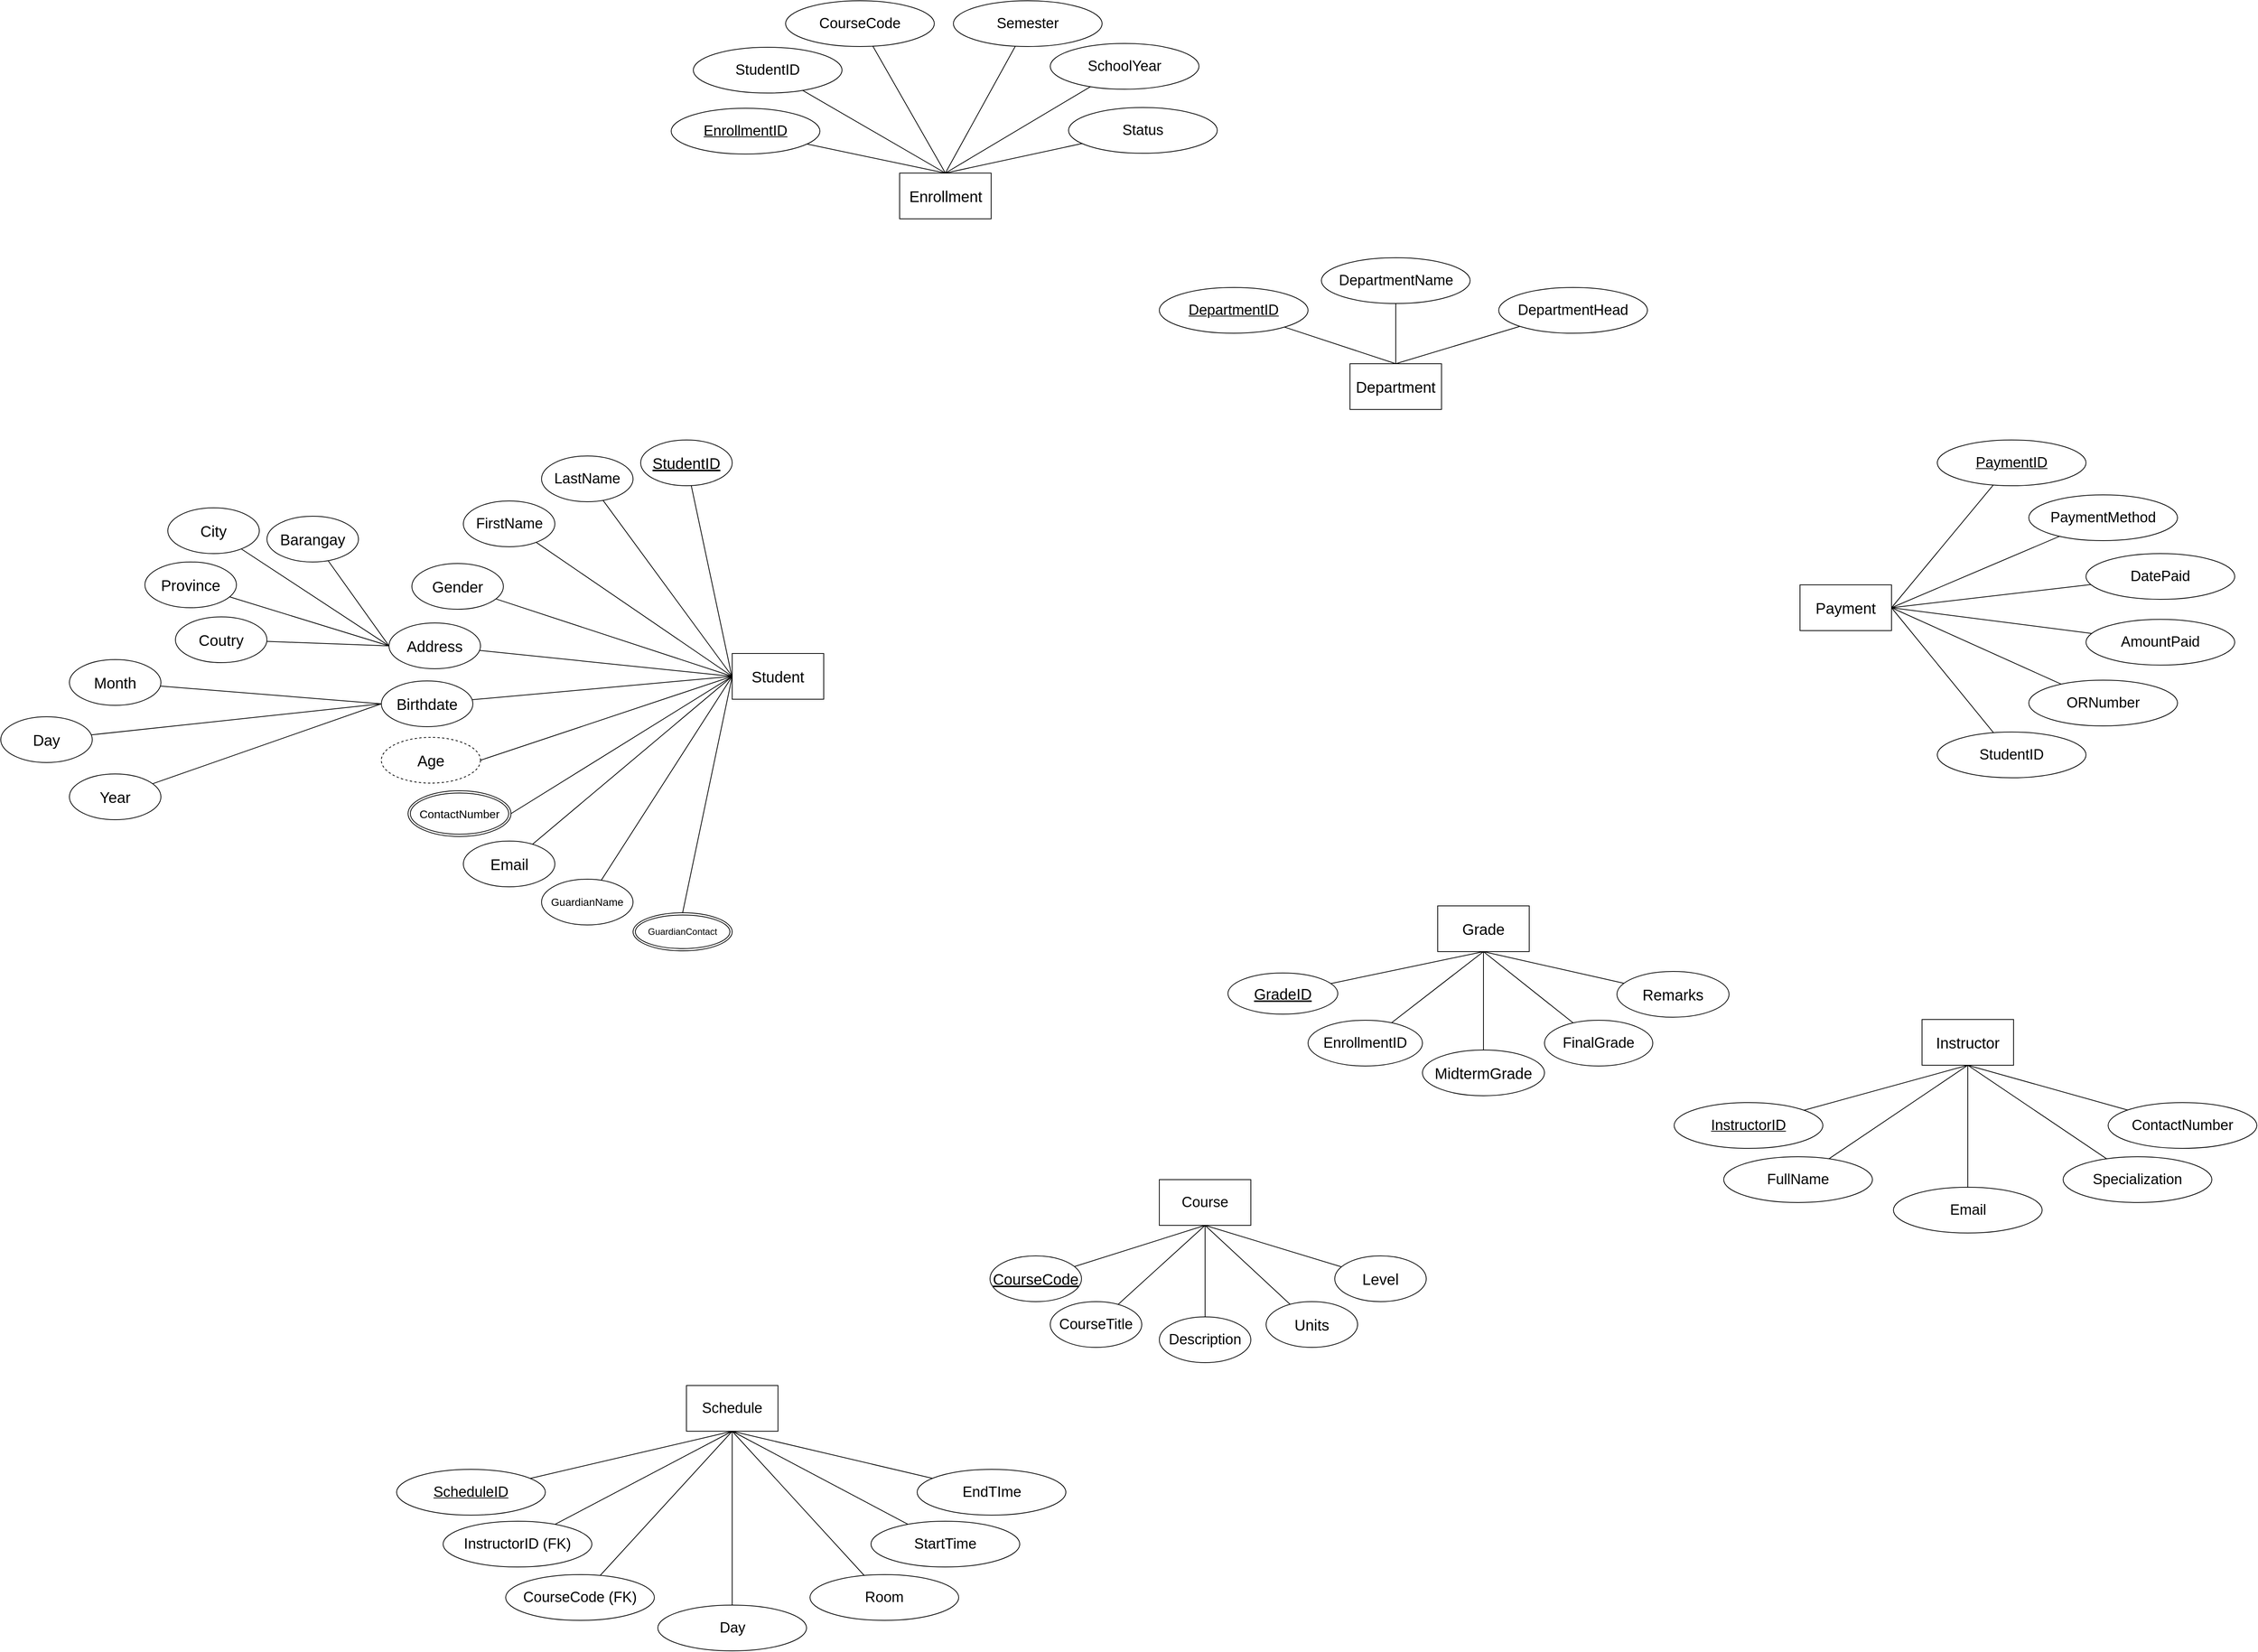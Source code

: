 <mxfile version="28.2.2">
  <diagram name="Page-1" id="AGJRzT_OhnzU_PfbtV0n">
    <mxGraphModel dx="2797" dy="1752" grid="1" gridSize="10" guides="1" tooltips="1" connect="1" arrows="1" fold="1" page="1" pageScale="1" pageWidth="850" pageHeight="1100" math="0" shadow="0">
      <root>
        <mxCell id="0" />
        <mxCell id="1" parent="0" />
        <mxCell id="HV2ZFBBPWrTVuAOWlXsi-6" value="Payment" style="rounded=0;whiteSpace=wrap;html=1;fontSize=20;" parent="1" vertex="1">
          <mxGeometry x="820" y="130" width="120" height="60" as="geometry" />
        </mxCell>
        <mxCell id="HV2ZFBBPWrTVuAOWlXsi-8" value="Grade" style="rounded=0;whiteSpace=wrap;html=1;fontSize=20;" parent="1" vertex="1">
          <mxGeometry x="345" y="551" width="120" height="60" as="geometry" />
        </mxCell>
        <mxCell id="78UuznA5aA8SNeWMlHvX-40" style="edgeStyle=none;curved=1;rounded=0;orthogonalLoop=1;jettySize=auto;html=1;entryX=1;entryY=0.5;entryDx=0;entryDy=0;fontSize=12;startSize=8;endSize=8;endArrow=none;endFill=0;" edge="1" parent="1" source="VZnbxfNPQ8UnDCiT-unX-41" target="HV2ZFBBPWrTVuAOWlXsi-6">
          <mxGeometry relative="1" as="geometry" />
        </mxCell>
        <mxCell id="VZnbxfNPQ8UnDCiT-unX-41" value="StudentID" style="ellipse;whiteSpace=wrap;html=1;fontSize=19;" parent="1" vertex="1">
          <mxGeometry x="1000" y="323" width="195" height="60" as="geometry" />
        </mxCell>
        <mxCell id="78UuznA5aA8SNeWMlHvX-45" style="edgeStyle=none;curved=1;rounded=0;orthogonalLoop=1;jettySize=auto;html=1;entryX=1;entryY=0.5;entryDx=0;entryDy=0;fontSize=12;startSize=8;endSize=8;endArrow=none;endFill=0;" edge="1" parent="1" source="VZnbxfNPQ8UnDCiT-unX-42" target="HV2ZFBBPWrTVuAOWlXsi-6">
          <mxGeometry relative="1" as="geometry" />
        </mxCell>
        <mxCell id="VZnbxfNPQ8UnDCiT-unX-42" value="&lt;u&gt;PaymentID&lt;/u&gt;" style="ellipse;whiteSpace=wrap;html=1;fontSize=19;" parent="1" vertex="1">
          <mxGeometry x="1000" y="-60" width="195" height="60" as="geometry" />
        </mxCell>
        <mxCell id="78UuznA5aA8SNeWMlHvX-41" style="edgeStyle=none;curved=1;rounded=0;orthogonalLoop=1;jettySize=auto;html=1;entryX=1;entryY=0.5;entryDx=0;entryDy=0;fontSize=12;startSize=8;endSize=8;endArrow=none;endFill=0;" edge="1" parent="1" source="VZnbxfNPQ8UnDCiT-unX-43" target="HV2ZFBBPWrTVuAOWlXsi-6">
          <mxGeometry relative="1" as="geometry" />
        </mxCell>
        <mxCell id="VZnbxfNPQ8UnDCiT-unX-43" value="ORNumber" style="ellipse;whiteSpace=wrap;html=1;fontSize=19;" parent="1" vertex="1">
          <mxGeometry x="1120" y="255" width="195" height="60" as="geometry" />
        </mxCell>
        <mxCell id="78UuznA5aA8SNeWMlHvX-43" style="edgeStyle=none;curved=1;rounded=0;orthogonalLoop=1;jettySize=auto;html=1;entryX=1;entryY=0.5;entryDx=0;entryDy=0;fontSize=12;startSize=8;endSize=8;endArrow=none;endFill=0;" edge="1" parent="1" source="VZnbxfNPQ8UnDCiT-unX-44" target="HV2ZFBBPWrTVuAOWlXsi-6">
          <mxGeometry relative="1" as="geometry" />
        </mxCell>
        <mxCell id="VZnbxfNPQ8UnDCiT-unX-44" value="DatePaid" style="ellipse;whiteSpace=wrap;html=1;fontSize=19;" parent="1" vertex="1">
          <mxGeometry x="1195" y="89" width="195" height="60" as="geometry" />
        </mxCell>
        <mxCell id="78UuznA5aA8SNeWMlHvX-42" style="edgeStyle=none;curved=1;rounded=0;orthogonalLoop=1;jettySize=auto;html=1;entryX=1;entryY=0.5;entryDx=0;entryDy=0;fontSize=12;startSize=8;endSize=8;endArrow=none;endFill=0;" edge="1" parent="1" source="VZnbxfNPQ8UnDCiT-unX-45" target="HV2ZFBBPWrTVuAOWlXsi-6">
          <mxGeometry relative="1" as="geometry" />
        </mxCell>
        <mxCell id="VZnbxfNPQ8UnDCiT-unX-45" value="AmountPaid" style="ellipse;whiteSpace=wrap;html=1;fontSize=19;" parent="1" vertex="1">
          <mxGeometry x="1195" y="175.25" width="195" height="60" as="geometry" />
        </mxCell>
        <mxCell id="78UuznA5aA8SNeWMlHvX-44" style="edgeStyle=none;curved=1;rounded=0;orthogonalLoop=1;jettySize=auto;html=1;entryX=1;entryY=0.5;entryDx=0;entryDy=0;fontSize=12;startSize=8;endSize=8;endArrow=none;endFill=0;" edge="1" parent="1" source="VZnbxfNPQ8UnDCiT-unX-56" target="HV2ZFBBPWrTVuAOWlXsi-6">
          <mxGeometry relative="1" as="geometry" />
        </mxCell>
        <mxCell id="VZnbxfNPQ8UnDCiT-unX-56" value="PaymentMethod" style="ellipse;whiteSpace=wrap;html=1;fontSize=19;" parent="1" vertex="1">
          <mxGeometry x="1120" y="12" width="195" height="60" as="geometry" />
        </mxCell>
        <mxCell id="78UuznA5aA8SNeWMlHvX-54" style="edgeStyle=none;curved=1;rounded=0;orthogonalLoop=1;jettySize=auto;html=1;entryX=0.5;entryY=1;entryDx=0;entryDy=0;fontSize=12;startSize=8;endSize=8;endArrow=none;endFill=0;" edge="1" parent="1" source="VZnbxfNPQ8UnDCiT-unX-77" target="HV2ZFBBPWrTVuAOWlXsi-8">
          <mxGeometry relative="1" as="geometry" />
        </mxCell>
        <mxCell id="VZnbxfNPQ8UnDCiT-unX-77" value="EnrollmentID" style="ellipse;whiteSpace=wrap;html=1;fontSize=19;" parent="1" vertex="1">
          <mxGeometry x="175" y="701" width="150" height="60" as="geometry" />
        </mxCell>
        <mxCell id="78UuznA5aA8SNeWMlHvX-56" style="edgeStyle=none;curved=1;rounded=0;orthogonalLoop=1;jettySize=auto;html=1;entryX=0.5;entryY=1;entryDx=0;entryDy=0;fontSize=12;startSize=8;endSize=8;endArrow=none;endFill=0;" edge="1" parent="1" source="VZnbxfNPQ8UnDCiT-unX-78" target="HV2ZFBBPWrTVuAOWlXsi-8">
          <mxGeometry relative="1" as="geometry" />
        </mxCell>
        <mxCell id="VZnbxfNPQ8UnDCiT-unX-78" value="FinalGrade" style="ellipse;whiteSpace=wrap;html=1;fontSize=19;" parent="1" vertex="1">
          <mxGeometry x="485" y="701" width="142" height="60" as="geometry" />
        </mxCell>
        <mxCell id="78UuznA5aA8SNeWMlHvX-53" style="edgeStyle=none;curved=1;rounded=0;orthogonalLoop=1;jettySize=auto;html=1;entryX=0.5;entryY=1;entryDx=0;entryDy=0;fontSize=12;startSize=8;endSize=8;endArrow=none;endFill=0;" edge="1" parent="1" source="VZnbxfNPQ8UnDCiT-unX-79" target="HV2ZFBBPWrTVuAOWlXsi-8">
          <mxGeometry relative="1" as="geometry" />
        </mxCell>
        <mxCell id="VZnbxfNPQ8UnDCiT-unX-79" value="&lt;u&gt;GradeID&lt;/u&gt;" style="ellipse;whiteSpace=wrap;html=1;fontSize=20;" parent="1" vertex="1">
          <mxGeometry x="70" y="639" width="144" height="54" as="geometry" />
        </mxCell>
        <mxCell id="78UuznA5aA8SNeWMlHvX-55" style="edgeStyle=none;curved=1;rounded=0;orthogonalLoop=1;jettySize=auto;html=1;entryX=0.5;entryY=1;entryDx=0;entryDy=0;fontSize=12;startSize=8;endSize=8;endArrow=none;endFill=0;" edge="1" parent="1" source="VZnbxfNPQ8UnDCiT-unX-80" target="HV2ZFBBPWrTVuAOWlXsi-8">
          <mxGeometry relative="1" as="geometry" />
        </mxCell>
        <mxCell id="VZnbxfNPQ8UnDCiT-unX-80" value="MidtermGrade" style="ellipse;whiteSpace=wrap;html=1;fontSize=20;" parent="1" vertex="1">
          <mxGeometry x="325" y="740" width="160" height="60" as="geometry" />
        </mxCell>
        <mxCell id="78UuznA5aA8SNeWMlHvX-57" style="edgeStyle=none;curved=1;rounded=0;orthogonalLoop=1;jettySize=auto;html=1;entryX=0.5;entryY=1;entryDx=0;entryDy=0;fontSize=12;startSize=8;endSize=8;endArrow=none;endFill=0;" edge="1" parent="1" source="VZnbxfNPQ8UnDCiT-unX-81" target="HV2ZFBBPWrTVuAOWlXsi-8">
          <mxGeometry relative="1" as="geometry" />
        </mxCell>
        <mxCell id="VZnbxfNPQ8UnDCiT-unX-81" value="Remarks" style="ellipse;whiteSpace=wrap;html=1;fontSize=20;" parent="1" vertex="1">
          <mxGeometry x="580" y="637" width="147" height="60" as="geometry" />
        </mxCell>
        <mxCell id="VZnbxfNPQ8UnDCiT-unX-2" value="Schedule" style="rounded=0;whiteSpace=wrap;html=1;fontSize=19;" parent="1" vertex="1">
          <mxGeometry x="-640" y="1180" width="120" height="60" as="geometry" />
        </mxCell>
        <mxCell id="78UuznA5aA8SNeWMlHvX-18" style="edgeStyle=none;curved=1;rounded=0;orthogonalLoop=1;jettySize=auto;html=1;fontSize=12;startSize=8;endSize=8;entryX=0.5;entryY=1;entryDx=0;entryDy=0;endArrow=none;endFill=0;" edge="1" parent="1" source="VZnbxfNPQ8UnDCiT-unX-60" target="VZnbxfNPQ8UnDCiT-unX-2">
          <mxGeometry relative="1" as="geometry">
            <mxPoint x="-630" y="1360" as="targetPoint" />
          </mxGeometry>
        </mxCell>
        <mxCell id="VZnbxfNPQ8UnDCiT-unX-60" value="CourseCode (FK)" style="ellipse;whiteSpace=wrap;html=1;fontSize=19;" parent="1" vertex="1">
          <mxGeometry x="-877" y="1428" width="195" height="60" as="geometry" />
        </mxCell>
        <mxCell id="78UuznA5aA8SNeWMlHvX-16" style="edgeStyle=none;curved=1;rounded=0;orthogonalLoop=1;jettySize=auto;html=1;entryX=0.5;entryY=1;entryDx=0;entryDy=0;fontSize=12;startSize=8;endSize=8;endArrow=none;endFill=0;" edge="1" parent="1" source="VZnbxfNPQ8UnDCiT-unX-61" target="VZnbxfNPQ8UnDCiT-unX-2">
          <mxGeometry relative="1" as="geometry" />
        </mxCell>
        <mxCell id="VZnbxfNPQ8UnDCiT-unX-61" value="&lt;u&gt;ScheduleID&lt;/u&gt;" style="ellipse;whiteSpace=wrap;html=1;fontSize=19;" parent="1" vertex="1">
          <mxGeometry x="-1020" y="1290" width="195" height="60" as="geometry" />
        </mxCell>
        <mxCell id="78UuznA5aA8SNeWMlHvX-17" style="edgeStyle=none;curved=1;rounded=0;orthogonalLoop=1;jettySize=auto;html=1;entryX=0.5;entryY=1;entryDx=0;entryDy=0;fontSize=12;startSize=8;endSize=8;endArrow=none;endFill=0;" edge="1" parent="1" source="VZnbxfNPQ8UnDCiT-unX-62" target="VZnbxfNPQ8UnDCiT-unX-2">
          <mxGeometry relative="1" as="geometry" />
        </mxCell>
        <mxCell id="VZnbxfNPQ8UnDCiT-unX-62" value="InstructorID (FK)" style="ellipse;whiteSpace=wrap;html=1;fontSize=19;" parent="1" vertex="1">
          <mxGeometry x="-959" y="1358" width="195" height="60" as="geometry" />
        </mxCell>
        <mxCell id="78UuznA5aA8SNeWMlHvX-19" style="edgeStyle=none;curved=1;rounded=0;orthogonalLoop=1;jettySize=auto;html=1;entryX=0.5;entryY=1;entryDx=0;entryDy=0;fontSize=12;startSize=8;endSize=8;endArrow=none;endFill=0;" edge="1" parent="1" source="VZnbxfNPQ8UnDCiT-unX-63" target="VZnbxfNPQ8UnDCiT-unX-2">
          <mxGeometry relative="1" as="geometry" />
        </mxCell>
        <mxCell id="VZnbxfNPQ8UnDCiT-unX-63" value="Day" style="ellipse;whiteSpace=wrap;html=1;fontSize=19;" parent="1" vertex="1">
          <mxGeometry x="-677.5" y="1468" width="195" height="60" as="geometry" />
        </mxCell>
        <mxCell id="78UuznA5aA8SNeWMlHvX-20" style="edgeStyle=none;curved=1;rounded=0;orthogonalLoop=1;jettySize=auto;html=1;entryX=0.5;entryY=1;entryDx=0;entryDy=0;fontSize=12;startSize=8;endSize=8;endArrow=none;endFill=0;" edge="1" parent="1" source="VZnbxfNPQ8UnDCiT-unX-64" target="VZnbxfNPQ8UnDCiT-unX-2">
          <mxGeometry relative="1" as="geometry" />
        </mxCell>
        <mxCell id="VZnbxfNPQ8UnDCiT-unX-64" value="Room" style="ellipse;whiteSpace=wrap;html=1;fontSize=19;" parent="1" vertex="1">
          <mxGeometry x="-478" y="1428" width="195" height="60" as="geometry" />
        </mxCell>
        <mxCell id="78UuznA5aA8SNeWMlHvX-21" style="edgeStyle=none;curved=1;rounded=0;orthogonalLoop=1;jettySize=auto;html=1;entryX=0.5;entryY=1;entryDx=0;entryDy=0;fontSize=12;startSize=8;endSize=8;endArrow=none;endFill=0;" edge="1" parent="1" source="VZnbxfNPQ8UnDCiT-unX-65" target="VZnbxfNPQ8UnDCiT-unX-2">
          <mxGeometry relative="1" as="geometry" />
        </mxCell>
        <mxCell id="VZnbxfNPQ8UnDCiT-unX-65" value="StartTime" style="ellipse;whiteSpace=wrap;html=1;fontSize=19;" parent="1" vertex="1">
          <mxGeometry x="-398" y="1358" width="195" height="60" as="geometry" />
        </mxCell>
        <mxCell id="78UuznA5aA8SNeWMlHvX-22" style="edgeStyle=none;curved=1;rounded=0;orthogonalLoop=1;jettySize=auto;html=1;entryX=0.5;entryY=1;entryDx=0;entryDy=0;fontSize=12;startSize=8;endSize=8;endArrow=none;endFill=0;" edge="1" parent="1" source="VZnbxfNPQ8UnDCiT-unX-74" target="VZnbxfNPQ8UnDCiT-unX-2">
          <mxGeometry relative="1" as="geometry" />
        </mxCell>
        <mxCell id="VZnbxfNPQ8UnDCiT-unX-74" value="EndTIme" style="ellipse;whiteSpace=wrap;html=1;fontSize=19;" parent="1" vertex="1">
          <mxGeometry x="-337.5" y="1290" width="195" height="60" as="geometry" />
        </mxCell>
        <mxCell id="78UuznA5aA8SNeWMlHvX-23" value="" style="group" vertex="1" connectable="0" parent="1">
          <mxGeometry x="-1040" y="-60" width="580" height="700" as="geometry" />
        </mxCell>
        <mxCell id="HV2ZFBBPWrTVuAOWlXsi-1" value="Student" style="rounded=0;whiteSpace=wrap;html=1;fontSize=20;" parent="78UuznA5aA8SNeWMlHvX-23" vertex="1">
          <mxGeometry x="460" y="280" width="120" height="60" as="geometry" />
        </mxCell>
        <mxCell id="VZnbxfNPQ8UnDCiT-unX-3" value="&lt;u&gt;StudentID&lt;/u&gt;" style="ellipse;whiteSpace=wrap;html=1;fontSize=20;" parent="78UuznA5aA8SNeWMlHvX-23" vertex="1">
          <mxGeometry x="340" width="120" height="60" as="geometry" />
        </mxCell>
        <mxCell id="VZnbxfNPQ8UnDCiT-unX-4" value="FirstName" style="ellipse;whiteSpace=wrap;html=1;fontSize=19;" parent="78UuznA5aA8SNeWMlHvX-23" vertex="1">
          <mxGeometry x="107.5" y="80" width="120" height="60" as="geometry" />
        </mxCell>
        <mxCell id="VZnbxfNPQ8UnDCiT-unX-5" value="LastName" style="ellipse;whiteSpace=wrap;html=1;fontSize=19;" parent="78UuznA5aA8SNeWMlHvX-23" vertex="1">
          <mxGeometry x="210" y="21" width="120" height="60" as="geometry" />
        </mxCell>
        <mxCell id="VZnbxfNPQ8UnDCiT-unX-8" value="Birthdate" style="ellipse;whiteSpace=wrap;html=1;fontSize=20;" parent="78UuznA5aA8SNeWMlHvX-23" vertex="1">
          <mxGeometry y="316" width="120" height="60" as="geometry" />
        </mxCell>
        <mxCell id="VZnbxfNPQ8UnDCiT-unX-11" value="Email" style="ellipse;whiteSpace=wrap;html=1;fontSize=20;" parent="78UuznA5aA8SNeWMlHvX-23" vertex="1">
          <mxGeometry x="107.5" y="526" width="120" height="60" as="geometry" />
        </mxCell>
        <mxCell id="VZnbxfNPQ8UnDCiT-unX-12" value="Address" style="ellipse;whiteSpace=wrap;html=1;fontSize=20;" parent="78UuznA5aA8SNeWMlHvX-23" vertex="1">
          <mxGeometry x="10" y="240" width="120" height="60" as="geometry" />
        </mxCell>
        <mxCell id="VZnbxfNPQ8UnDCiT-unX-14" value="GuardianName" style="ellipse;whiteSpace=wrap;html=1;fontSize=14;" parent="78UuznA5aA8SNeWMlHvX-23" vertex="1">
          <mxGeometry x="210" y="576" width="120" height="60" as="geometry" />
        </mxCell>
        <mxCell id="VZnbxfNPQ8UnDCiT-unX-19" value="Gender" style="ellipse;whiteSpace=wrap;html=1;fontSize=20;" parent="78UuznA5aA8SNeWMlHvX-23" vertex="1">
          <mxGeometry x="40" y="162" width="120" height="60" as="geometry" />
        </mxCell>
        <mxCell id="VZnbxfNPQ8UnDCiT-unX-83" style="rounded=0;orthogonalLoop=1;jettySize=auto;html=1;endArrow=none;endFill=0;entryX=-0.003;entryY=0.51;entryDx=0;entryDy=0;entryPerimeter=0;" parent="78UuznA5aA8SNeWMlHvX-23" source="VZnbxfNPQ8UnDCiT-unX-3" target="HV2ZFBBPWrTVuAOWlXsi-1" edge="1">
          <mxGeometry relative="1" as="geometry">
            <mxPoint x="280" y="320" as="targetPoint" />
          </mxGeometry>
        </mxCell>
        <mxCell id="VZnbxfNPQ8UnDCiT-unX-84" style="rounded=0;orthogonalLoop=1;jettySize=auto;html=1;entryX=0;entryY=0.5;entryDx=0;entryDy=0;endArrow=none;endFill=0;" parent="78UuznA5aA8SNeWMlHvX-23" source="VZnbxfNPQ8UnDCiT-unX-4" target="HV2ZFBBPWrTVuAOWlXsi-1" edge="1">
          <mxGeometry relative="1" as="geometry" />
        </mxCell>
        <mxCell id="VZnbxfNPQ8UnDCiT-unX-85" style="rounded=0;orthogonalLoop=1;jettySize=auto;html=1;entryX=0;entryY=0.5;entryDx=0;entryDy=0;endArrow=none;endFill=0;" parent="78UuznA5aA8SNeWMlHvX-23" source="VZnbxfNPQ8UnDCiT-unX-5" target="HV2ZFBBPWrTVuAOWlXsi-1" edge="1">
          <mxGeometry relative="1" as="geometry" />
        </mxCell>
        <mxCell id="78UuznA5aA8SNeWMlHvX-7" style="edgeStyle=none;curved=1;rounded=0;orthogonalLoop=1;jettySize=auto;html=1;entryX=0;entryY=0.5;entryDx=0;entryDy=0;fontSize=12;startSize=8;endSize=8;endArrow=none;endFill=0;" edge="1" parent="78UuznA5aA8SNeWMlHvX-23" source="VZnbxfNPQ8UnDCiT-unX-8" target="HV2ZFBBPWrTVuAOWlXsi-1">
          <mxGeometry relative="1" as="geometry" />
        </mxCell>
        <mxCell id="78UuznA5aA8SNeWMlHvX-8" style="edgeStyle=none;curved=1;rounded=0;orthogonalLoop=1;jettySize=auto;html=1;fontSize=12;startSize=8;endSize=8;entryX=0;entryY=0.5;entryDx=0;entryDy=0;endArrow=none;endFill=0;exitX=1;exitY=0.5;exitDx=0;exitDy=0;" edge="1" parent="78UuznA5aA8SNeWMlHvX-23" source="78UuznA5aA8SNeWMlHvX-75" target="HV2ZFBBPWrTVuAOWlXsi-1">
          <mxGeometry relative="1" as="geometry">
            <mxPoint x="400" y="310" as="targetPoint" />
            <mxPoint x="169.5" y="390" as="sourcePoint" />
          </mxGeometry>
        </mxCell>
        <mxCell id="78UuznA5aA8SNeWMlHvX-9" style="edgeStyle=none;curved=1;rounded=0;orthogonalLoop=1;jettySize=auto;html=1;fontSize=12;startSize=8;endSize=8;entryX=0;entryY=0.5;entryDx=0;entryDy=0;endArrow=none;endFill=0;exitX=1;exitY=0.5;exitDx=0;exitDy=0;" edge="1" parent="78UuznA5aA8SNeWMlHvX-23" source="78UuznA5aA8SNeWMlHvX-73" target="HV2ZFBBPWrTVuAOWlXsi-1">
          <mxGeometry relative="1" as="geometry">
            <mxPoint x="400" y="310" as="targetPoint" />
            <mxPoint x="141.725" y="474.442" as="sourcePoint" />
          </mxGeometry>
        </mxCell>
        <mxCell id="78UuznA5aA8SNeWMlHvX-10" style="edgeStyle=none;curved=1;rounded=0;orthogonalLoop=1;jettySize=auto;html=1;entryX=0;entryY=0.5;entryDx=0;entryDy=0;fontSize=12;startSize=8;endSize=8;endArrow=none;endFill=0;" edge="1" parent="78UuznA5aA8SNeWMlHvX-23" source="VZnbxfNPQ8UnDCiT-unX-11" target="HV2ZFBBPWrTVuAOWlXsi-1">
          <mxGeometry relative="1" as="geometry" />
        </mxCell>
        <mxCell id="78UuznA5aA8SNeWMlHvX-4" style="edgeStyle=none;curved=1;rounded=0;orthogonalLoop=1;jettySize=auto;html=1;entryX=0;entryY=0.5;entryDx=0;entryDy=0;fontSize=12;startSize=8;endSize=8;endArrow=none;endFill=0;" edge="1" parent="78UuznA5aA8SNeWMlHvX-23" source="VZnbxfNPQ8UnDCiT-unX-12" target="HV2ZFBBPWrTVuAOWlXsi-1">
          <mxGeometry relative="1" as="geometry" />
        </mxCell>
        <mxCell id="78UuznA5aA8SNeWMlHvX-14" style="edgeStyle=none;curved=1;rounded=0;orthogonalLoop=1;jettySize=auto;html=1;fontSize=12;startSize=8;endSize=8;entryX=0;entryY=0.5;entryDx=0;entryDy=0;endArrow=none;endFill=0;exitX=0.5;exitY=0;exitDx=0;exitDy=0;" edge="1" parent="78UuznA5aA8SNeWMlHvX-23" source="78UuznA5aA8SNeWMlHvX-78" target="HV2ZFBBPWrTVuAOWlXsi-1">
          <mxGeometry relative="1" as="geometry">
            <mxPoint x="450" y="380" as="targetPoint" />
            <mxPoint x="405.5" y="606.126" as="sourcePoint" />
          </mxGeometry>
        </mxCell>
        <mxCell id="78UuznA5aA8SNeWMlHvX-11" style="edgeStyle=none;curved=1;rounded=0;orthogonalLoop=1;jettySize=auto;html=1;fontSize=12;startSize=8;endSize=8;entryX=0;entryY=0.5;entryDx=0;entryDy=0;endArrow=none;endFill=0;" edge="1" parent="78UuznA5aA8SNeWMlHvX-23" source="VZnbxfNPQ8UnDCiT-unX-14" target="HV2ZFBBPWrTVuAOWlXsi-1">
          <mxGeometry relative="1" as="geometry">
            <mxPoint x="440" y="310" as="targetPoint" />
          </mxGeometry>
        </mxCell>
        <mxCell id="VZnbxfNPQ8UnDCiT-unX-86" style="rounded=0;orthogonalLoop=1;jettySize=auto;html=1;entryX=0;entryY=0.5;entryDx=0;entryDy=0;endArrow=none;endFill=0;" parent="78UuznA5aA8SNeWMlHvX-23" source="VZnbxfNPQ8UnDCiT-unX-19" target="HV2ZFBBPWrTVuAOWlXsi-1" edge="1">
          <mxGeometry relative="1" as="geometry" />
        </mxCell>
        <mxCell id="78UuznA5aA8SNeWMlHvX-73" value="&lt;font style=&quot;font-size: 15px;&quot;&gt;ContactNumber&lt;/font&gt;" style="ellipse;shape=doubleEllipse;margin=3;whiteSpace=wrap;html=1;align=center;" vertex="1" parent="78UuznA5aA8SNeWMlHvX-23">
          <mxGeometry x="35" y="460" width="135" height="60" as="geometry" />
        </mxCell>
        <mxCell id="78UuznA5aA8SNeWMlHvX-75" value="&lt;font style=&quot;font-size: 20px;&quot;&gt;Age&lt;/font&gt;" style="ellipse;whiteSpace=wrap;html=1;align=center;dashed=1;" vertex="1" parent="78UuznA5aA8SNeWMlHvX-23">
          <mxGeometry y="390" width="130" height="60" as="geometry" />
        </mxCell>
        <mxCell id="78UuznA5aA8SNeWMlHvX-78" value="GuardianContact" style="ellipse;shape=doubleEllipse;margin=3;whiteSpace=wrap;html=1;align=center;" vertex="1" parent="78UuznA5aA8SNeWMlHvX-23">
          <mxGeometry x="330" y="620" width="130" height="50" as="geometry" />
        </mxCell>
        <mxCell id="HV2ZFBBPWrTVuAOWlXsi-9" value="Enrollment" style="rounded=0;whiteSpace=wrap;html=1;fontSize=20;" parent="1" vertex="1">
          <mxGeometry x="-360.5" y="-410" width="120" height="60" as="geometry" />
        </mxCell>
        <mxCell id="78UuznA5aA8SNeWMlHvX-25" style="edgeStyle=none;curved=1;rounded=0;orthogonalLoop=1;jettySize=auto;html=1;fontSize=12;startSize=8;endSize=8;entryX=0.5;entryY=0;entryDx=0;entryDy=0;endArrow=none;endFill=0;" edge="1" parent="1" source="VZnbxfNPQ8UnDCiT-unX-35" target="HV2ZFBBPWrTVuAOWlXsi-9">
          <mxGeometry relative="1" as="geometry">
            <mxPoint x="-340" y="-510" as="targetPoint" />
          </mxGeometry>
        </mxCell>
        <mxCell id="VZnbxfNPQ8UnDCiT-unX-35" value="StudentID" style="ellipse;whiteSpace=wrap;html=1;fontSize=19;" parent="1" vertex="1">
          <mxGeometry x="-631" y="-575" width="195" height="60" as="geometry" />
        </mxCell>
        <mxCell id="78UuznA5aA8SNeWMlHvX-24" style="edgeStyle=none;curved=1;rounded=0;orthogonalLoop=1;jettySize=auto;html=1;entryX=0.5;entryY=0;entryDx=0;entryDy=0;fontSize=12;startSize=8;endSize=8;endArrow=none;endFill=0;" edge="1" parent="1" source="VZnbxfNPQ8UnDCiT-unX-36" target="HV2ZFBBPWrTVuAOWlXsi-9">
          <mxGeometry relative="1" as="geometry" />
        </mxCell>
        <mxCell id="VZnbxfNPQ8UnDCiT-unX-36" value="&lt;u&gt;EnrollmentID&lt;/u&gt;" style="ellipse;whiteSpace=wrap;html=1;fontSize=19;" parent="1" vertex="1">
          <mxGeometry x="-660" y="-495" width="195" height="60" as="geometry" />
        </mxCell>
        <mxCell id="78UuznA5aA8SNeWMlHvX-26" style="edgeStyle=none;curved=1;rounded=0;orthogonalLoop=1;jettySize=auto;html=1;entryX=0.5;entryY=0;entryDx=0;entryDy=0;fontSize=12;startSize=8;endSize=8;endArrow=none;endFill=0;" edge="1" parent="1" source="VZnbxfNPQ8UnDCiT-unX-37" target="HV2ZFBBPWrTVuAOWlXsi-9">
          <mxGeometry relative="1" as="geometry" />
        </mxCell>
        <mxCell id="VZnbxfNPQ8UnDCiT-unX-37" value="CourseCode" style="ellipse;whiteSpace=wrap;html=1;fontSize=19;" parent="1" vertex="1">
          <mxGeometry x="-510" y="-636" width="195" height="60" as="geometry" />
        </mxCell>
        <mxCell id="78UuznA5aA8SNeWMlHvX-28" style="edgeStyle=none;curved=1;rounded=0;orthogonalLoop=1;jettySize=auto;html=1;fontSize=12;startSize=8;endSize=8;entryX=0.5;entryY=0;entryDx=0;entryDy=0;endArrow=none;endFill=0;" edge="1" parent="1" source="VZnbxfNPQ8UnDCiT-unX-38" target="HV2ZFBBPWrTVuAOWlXsi-9">
          <mxGeometry relative="1" as="geometry">
            <mxPoint x="-240" y="-440" as="targetPoint" />
          </mxGeometry>
        </mxCell>
        <mxCell id="VZnbxfNPQ8UnDCiT-unX-38" value="SchoolYear" style="ellipse;whiteSpace=wrap;html=1;fontSize=19;" parent="1" vertex="1">
          <mxGeometry x="-163" y="-580" width="195" height="60" as="geometry" />
        </mxCell>
        <mxCell id="78UuznA5aA8SNeWMlHvX-27" style="edgeStyle=none;curved=1;rounded=0;orthogonalLoop=1;jettySize=auto;html=1;fontSize=12;startSize=8;endSize=8;entryX=0.5;entryY=0;entryDx=0;entryDy=0;endArrow=none;endFill=0;" edge="1" parent="1" source="VZnbxfNPQ8UnDCiT-unX-39" target="HV2ZFBBPWrTVuAOWlXsi-9">
          <mxGeometry relative="1" as="geometry">
            <mxPoint x="-290.0" y="-430.0" as="targetPoint" />
          </mxGeometry>
        </mxCell>
        <mxCell id="VZnbxfNPQ8UnDCiT-unX-39" value="Semester" style="ellipse;whiteSpace=wrap;html=1;fontSize=19;" parent="1" vertex="1">
          <mxGeometry x="-290" y="-636" width="195" height="60" as="geometry" />
        </mxCell>
        <mxCell id="78UuznA5aA8SNeWMlHvX-29" style="edgeStyle=none;curved=1;rounded=0;orthogonalLoop=1;jettySize=auto;html=1;fontSize=12;startSize=8;endSize=8;entryX=0.5;entryY=0;entryDx=0;entryDy=0;endArrow=none;endFill=0;" edge="1" parent="1" source="VZnbxfNPQ8UnDCiT-unX-40" target="HV2ZFBBPWrTVuAOWlXsi-9">
          <mxGeometry relative="1" as="geometry">
            <mxPoint x="-220" y="-420" as="targetPoint" />
          </mxGeometry>
        </mxCell>
        <mxCell id="VZnbxfNPQ8UnDCiT-unX-40" value="Status" style="ellipse;whiteSpace=wrap;html=1;fontSize=19;" parent="1" vertex="1">
          <mxGeometry x="-139" y="-496" width="195" height="60" as="geometry" />
        </mxCell>
        <mxCell id="HV2ZFBBPWrTVuAOWlXsi-3" value="Department" style="rounded=0;whiteSpace=wrap;html=1;fontSize=20;" parent="1" vertex="1">
          <mxGeometry x="230" y="-160" width="120" height="60" as="geometry" />
        </mxCell>
        <mxCell id="78UuznA5aA8SNeWMlHvX-31" style="edgeStyle=none;curved=1;rounded=0;orthogonalLoop=1;jettySize=auto;html=1;fontSize=12;startSize=8;endSize=8;entryX=0.5;entryY=0;entryDx=0;entryDy=0;endArrow=none;endFill=0;" edge="1" parent="1" source="VZnbxfNPQ8UnDCiT-unX-25" target="HV2ZFBBPWrTVuAOWlXsi-3">
          <mxGeometry relative="1" as="geometry">
            <mxPoint x="310" y="-200" as="targetPoint" />
          </mxGeometry>
        </mxCell>
        <mxCell id="VZnbxfNPQ8UnDCiT-unX-25" value="DepartmentName" style="ellipse;whiteSpace=wrap;html=1;fontSize=19;" parent="1" vertex="1">
          <mxGeometry x="192.5" y="-299" width="195" height="60" as="geometry" />
        </mxCell>
        <mxCell id="78UuznA5aA8SNeWMlHvX-30" style="edgeStyle=none;curved=1;rounded=0;orthogonalLoop=1;jettySize=auto;html=1;entryX=0.5;entryY=0;entryDx=0;entryDy=0;fontSize=12;startSize=8;endSize=8;endArrow=none;endFill=0;" edge="1" parent="1" source="VZnbxfNPQ8UnDCiT-unX-28" target="HV2ZFBBPWrTVuAOWlXsi-3">
          <mxGeometry relative="1" as="geometry" />
        </mxCell>
        <mxCell id="VZnbxfNPQ8UnDCiT-unX-28" value="&lt;u&gt;DepartmentID&lt;/u&gt;" style="ellipse;whiteSpace=wrap;html=1;fontSize=19;" parent="1" vertex="1">
          <mxGeometry x="-20" y="-260" width="195" height="60" as="geometry" />
        </mxCell>
        <mxCell id="78UuznA5aA8SNeWMlHvX-32" style="edgeStyle=none;curved=1;rounded=0;orthogonalLoop=1;jettySize=auto;html=1;entryX=0.5;entryY=0;entryDx=0;entryDy=0;fontSize=12;startSize=8;endSize=8;endArrow=none;endFill=0;" edge="1" parent="1" source="VZnbxfNPQ8UnDCiT-unX-29" target="HV2ZFBBPWrTVuAOWlXsi-3">
          <mxGeometry relative="1" as="geometry" />
        </mxCell>
        <mxCell id="VZnbxfNPQ8UnDCiT-unX-29" value="DepartmentHead" style="ellipse;whiteSpace=wrap;html=1;fontSize=19;" parent="1" vertex="1">
          <mxGeometry x="425" y="-260" width="195" height="60" as="geometry" />
        </mxCell>
        <mxCell id="78UuznA5aA8SNeWMlHvX-38" value="" style="group" vertex="1" connectable="0" parent="1">
          <mxGeometry x="655" y="700" width="764" height="280" as="geometry" />
        </mxCell>
        <mxCell id="HV2ZFBBPWrTVuAOWlXsi-4" value="Instructor" style="rounded=0;whiteSpace=wrap;html=1;fontSize=20;" parent="78UuznA5aA8SNeWMlHvX-38" vertex="1">
          <mxGeometry x="325" width="120" height="60" as="geometry" />
        </mxCell>
        <mxCell id="VZnbxfNPQ8UnDCiT-unX-30" value="FullName" style="ellipse;whiteSpace=wrap;html=1;fontSize=19;" parent="78UuznA5aA8SNeWMlHvX-38" vertex="1">
          <mxGeometry x="65" y="180" width="195" height="60" as="geometry" />
        </mxCell>
        <mxCell id="VZnbxfNPQ8UnDCiT-unX-31" value="&lt;u&gt;InstructorID&lt;/u&gt;" style="ellipse;whiteSpace=wrap;html=1;fontSize=19;" parent="78UuznA5aA8SNeWMlHvX-38" vertex="1">
          <mxGeometry y="109" width="195" height="60" as="geometry" />
        </mxCell>
        <mxCell id="VZnbxfNPQ8UnDCiT-unX-32" value="Email" style="ellipse;whiteSpace=wrap;html=1;fontSize=19;" parent="78UuznA5aA8SNeWMlHvX-38" vertex="1">
          <mxGeometry x="287.5" y="220" width="195" height="60" as="geometry" />
        </mxCell>
        <mxCell id="VZnbxfNPQ8UnDCiT-unX-33" value="ContactNumber" style="ellipse;whiteSpace=wrap;html=1;fontSize=19;" parent="78UuznA5aA8SNeWMlHvX-38" vertex="1">
          <mxGeometry x="569" y="109" width="195" height="60" as="geometry" />
        </mxCell>
        <mxCell id="VZnbxfNPQ8UnDCiT-unX-34" value="Specialization" style="ellipse;whiteSpace=wrap;html=1;fontSize=19;" parent="78UuznA5aA8SNeWMlHvX-38" vertex="1">
          <mxGeometry x="510" y="180" width="195" height="60" as="geometry" />
        </mxCell>
        <mxCell id="78UuznA5aA8SNeWMlHvX-35" style="edgeStyle=none;curved=1;rounded=0;orthogonalLoop=1;jettySize=auto;html=1;entryX=0.5;entryY=1;entryDx=0;entryDy=0;fontSize=12;startSize=8;endSize=8;endArrow=none;endFill=0;" edge="1" parent="78UuznA5aA8SNeWMlHvX-38" source="VZnbxfNPQ8UnDCiT-unX-30" target="HV2ZFBBPWrTVuAOWlXsi-4">
          <mxGeometry relative="1" as="geometry" />
        </mxCell>
        <mxCell id="78UuznA5aA8SNeWMlHvX-33" style="edgeStyle=none;curved=1;rounded=0;orthogonalLoop=1;jettySize=auto;html=1;entryX=0.5;entryY=1;entryDx=0;entryDy=0;fontSize=12;startSize=8;endSize=8;endArrow=none;endFill=0;" edge="1" parent="78UuznA5aA8SNeWMlHvX-38" source="VZnbxfNPQ8UnDCiT-unX-31" target="HV2ZFBBPWrTVuAOWlXsi-4">
          <mxGeometry relative="1" as="geometry" />
        </mxCell>
        <mxCell id="78UuznA5aA8SNeWMlHvX-37" style="edgeStyle=none;curved=1;rounded=0;orthogonalLoop=1;jettySize=auto;html=1;entryX=0.5;entryY=1;entryDx=0;entryDy=0;fontSize=12;startSize=8;endSize=8;endArrow=none;endFill=0;" edge="1" parent="78UuznA5aA8SNeWMlHvX-38" source="VZnbxfNPQ8UnDCiT-unX-32" target="HV2ZFBBPWrTVuAOWlXsi-4">
          <mxGeometry relative="1" as="geometry" />
        </mxCell>
        <mxCell id="78UuznA5aA8SNeWMlHvX-34" style="edgeStyle=none;curved=1;rounded=0;orthogonalLoop=1;jettySize=auto;html=1;fontSize=12;startSize=8;endSize=8;entryX=0.5;entryY=1;entryDx=0;entryDy=0;endArrow=none;endFill=0;" edge="1" parent="78UuznA5aA8SNeWMlHvX-38" source="VZnbxfNPQ8UnDCiT-unX-33" target="HV2ZFBBPWrTVuAOWlXsi-4">
          <mxGeometry relative="1" as="geometry">
            <mxPoint x="415" y="90" as="targetPoint" />
          </mxGeometry>
        </mxCell>
        <mxCell id="78UuznA5aA8SNeWMlHvX-36" style="edgeStyle=none;curved=1;rounded=0;orthogonalLoop=1;jettySize=auto;html=1;entryX=0.5;entryY=1;entryDx=0;entryDy=0;fontSize=12;startSize=8;endSize=8;endArrow=none;endFill=0;" edge="1" parent="78UuznA5aA8SNeWMlHvX-38" source="VZnbxfNPQ8UnDCiT-unX-34" target="HV2ZFBBPWrTVuAOWlXsi-4">
          <mxGeometry relative="1" as="geometry" />
        </mxCell>
        <mxCell id="HV2ZFBBPWrTVuAOWlXsi-2" value="Course" style="rounded=0;whiteSpace=wrap;html=1;fontSize=19;" parent="1" vertex="1">
          <mxGeometry x="-20" y="910" width="120" height="60" as="geometry" />
        </mxCell>
        <mxCell id="78UuznA5aA8SNeWMlHvX-47" style="edgeStyle=none;curved=1;rounded=0;orthogonalLoop=1;jettySize=auto;html=1;entryX=0.5;entryY=1;entryDx=0;entryDy=0;fontSize=12;startSize=8;endSize=8;endArrow=none;endFill=0;" edge="1" parent="1" source="VZnbxfNPQ8UnDCiT-unX-20" target="HV2ZFBBPWrTVuAOWlXsi-2">
          <mxGeometry relative="1" as="geometry" />
        </mxCell>
        <mxCell id="VZnbxfNPQ8UnDCiT-unX-20" value="CourseTitle" style="ellipse;whiteSpace=wrap;html=1;fontSize=19;" parent="1" vertex="1">
          <mxGeometry x="-163" y="1070" width="120" height="60" as="geometry" />
        </mxCell>
        <mxCell id="78UuznA5aA8SNeWMlHvX-48" style="edgeStyle=none;curved=1;rounded=0;orthogonalLoop=1;jettySize=auto;html=1;entryX=0.5;entryY=1;entryDx=0;entryDy=0;fontSize=12;startSize=8;endSize=8;endArrow=none;endFill=0;" edge="1" parent="1" source="VZnbxfNPQ8UnDCiT-unX-21" target="HV2ZFBBPWrTVuAOWlXsi-2">
          <mxGeometry relative="1" as="geometry" />
        </mxCell>
        <mxCell id="VZnbxfNPQ8UnDCiT-unX-21" value="Description" style="ellipse;whiteSpace=wrap;html=1;fontSize=19;" parent="1" vertex="1">
          <mxGeometry x="-20" y="1090" width="120" height="60" as="geometry" />
        </mxCell>
        <mxCell id="78UuznA5aA8SNeWMlHvX-46" style="edgeStyle=none;curved=1;rounded=0;orthogonalLoop=1;jettySize=auto;html=1;entryX=0.5;entryY=1;entryDx=0;entryDy=0;fontSize=12;startSize=8;endSize=8;endArrow=none;endFill=0;" edge="1" parent="1" source="VZnbxfNPQ8UnDCiT-unX-22" target="HV2ZFBBPWrTVuAOWlXsi-2">
          <mxGeometry relative="1" as="geometry" />
        </mxCell>
        <mxCell id="VZnbxfNPQ8UnDCiT-unX-22" value="&lt;u&gt;CourseCode&lt;/u&gt;" style="ellipse;whiteSpace=wrap;html=1;fontSize=20;" parent="1" vertex="1">
          <mxGeometry x="-242" y="1010" width="120" height="60" as="geometry" />
        </mxCell>
        <mxCell id="78UuznA5aA8SNeWMlHvX-49" style="edgeStyle=none;curved=1;rounded=0;orthogonalLoop=1;jettySize=auto;html=1;entryX=0.5;entryY=1;entryDx=0;entryDy=0;fontSize=12;startSize=8;endSize=8;endArrow=none;endFill=0;" edge="1" parent="1" source="VZnbxfNPQ8UnDCiT-unX-23" target="HV2ZFBBPWrTVuAOWlXsi-2">
          <mxGeometry relative="1" as="geometry" />
        </mxCell>
        <mxCell id="VZnbxfNPQ8UnDCiT-unX-23" value="Units" style="ellipse;whiteSpace=wrap;html=1;fontSize=20;" parent="1" vertex="1">
          <mxGeometry x="120" y="1070" width="120" height="60" as="geometry" />
        </mxCell>
        <mxCell id="78UuznA5aA8SNeWMlHvX-51" style="edgeStyle=none;curved=1;rounded=0;orthogonalLoop=1;jettySize=auto;html=1;entryX=0.5;entryY=1;entryDx=0;entryDy=0;fontSize=12;startSize=8;endSize=8;endArrow=none;endFill=0;" edge="1" parent="1" source="VZnbxfNPQ8UnDCiT-unX-24" target="HV2ZFBBPWrTVuAOWlXsi-2">
          <mxGeometry relative="1" as="geometry" />
        </mxCell>
        <mxCell id="VZnbxfNPQ8UnDCiT-unX-24" value="Level" style="ellipse;whiteSpace=wrap;html=1;fontSize=20;" parent="1" vertex="1">
          <mxGeometry x="210" y="1010" width="120" height="60" as="geometry" />
        </mxCell>
        <mxCell id="78UuznA5aA8SNeWMlHvX-62" style="edgeStyle=none;curved=1;rounded=0;orthogonalLoop=1;jettySize=auto;html=1;fontSize=12;startSize=8;endSize=8;entryX=0;entryY=0.5;entryDx=0;entryDy=0;endArrow=none;endFill=0;" edge="1" parent="1" source="78UuznA5aA8SNeWMlHvX-58" target="VZnbxfNPQ8UnDCiT-unX-8">
          <mxGeometry relative="1" as="geometry">
            <mxPoint x="-1080" y="290" as="targetPoint" />
          </mxGeometry>
        </mxCell>
        <mxCell id="78UuznA5aA8SNeWMlHvX-58" value="Month" style="ellipse;whiteSpace=wrap;html=1;fontSize=20;" vertex="1" parent="1">
          <mxGeometry x="-1449" y="228" width="120" height="60" as="geometry" />
        </mxCell>
        <mxCell id="78UuznA5aA8SNeWMlHvX-61" style="edgeStyle=none;curved=1;rounded=0;orthogonalLoop=1;jettySize=auto;html=1;entryX=0;entryY=0.5;entryDx=0;entryDy=0;fontSize=12;startSize=8;endSize=8;endArrow=none;endFill=0;" edge="1" parent="1" source="78UuznA5aA8SNeWMlHvX-59" target="VZnbxfNPQ8UnDCiT-unX-8">
          <mxGeometry relative="1" as="geometry" />
        </mxCell>
        <mxCell id="78UuznA5aA8SNeWMlHvX-59" value="Day" style="ellipse;whiteSpace=wrap;html=1;fontSize=20;" vertex="1" parent="1">
          <mxGeometry x="-1539" y="303" width="120" height="60" as="geometry" />
        </mxCell>
        <mxCell id="78UuznA5aA8SNeWMlHvX-63" style="edgeStyle=none;curved=1;rounded=0;orthogonalLoop=1;jettySize=auto;html=1;entryX=0;entryY=0.5;entryDx=0;entryDy=0;fontSize=12;startSize=8;endSize=8;endArrow=none;endFill=0;" edge="1" parent="1" source="78UuznA5aA8SNeWMlHvX-60" target="VZnbxfNPQ8UnDCiT-unX-8">
          <mxGeometry relative="1" as="geometry" />
        </mxCell>
        <mxCell id="78UuznA5aA8SNeWMlHvX-60" value="Year" style="ellipse;whiteSpace=wrap;html=1;fontSize=20;" vertex="1" parent="1">
          <mxGeometry x="-1449" y="378" width="120" height="60" as="geometry" />
        </mxCell>
        <mxCell id="78UuznA5aA8SNeWMlHvX-71" style="edgeStyle=none;curved=1;rounded=0;orthogonalLoop=1;jettySize=auto;html=1;entryX=0;entryY=0.5;entryDx=0;entryDy=0;fontSize=12;startSize=8;endSize=8;endArrow=none;endFill=0;" edge="1" parent="1" source="78UuznA5aA8SNeWMlHvX-65" target="VZnbxfNPQ8UnDCiT-unX-12">
          <mxGeometry relative="1" as="geometry" />
        </mxCell>
        <mxCell id="78UuznA5aA8SNeWMlHvX-65" value="City" style="ellipse;whiteSpace=wrap;html=1;fontSize=20;" vertex="1" parent="1">
          <mxGeometry x="-1320" y="29" width="120" height="60" as="geometry" />
        </mxCell>
        <mxCell id="78UuznA5aA8SNeWMlHvX-70" style="edgeStyle=none;curved=1;rounded=0;orthogonalLoop=1;jettySize=auto;html=1;entryX=0;entryY=0.5;entryDx=0;entryDy=0;fontSize=12;startSize=8;endSize=8;endArrow=none;endFill=0;" edge="1" parent="1" source="78UuznA5aA8SNeWMlHvX-66" target="VZnbxfNPQ8UnDCiT-unX-12">
          <mxGeometry relative="1" as="geometry" />
        </mxCell>
        <mxCell id="78UuznA5aA8SNeWMlHvX-66" value="Province" style="ellipse;whiteSpace=wrap;html=1;fontSize=20;" vertex="1" parent="1">
          <mxGeometry x="-1350" y="100" width="120" height="60" as="geometry" />
        </mxCell>
        <mxCell id="78UuznA5aA8SNeWMlHvX-69" style="edgeStyle=none;curved=1;rounded=0;orthogonalLoop=1;jettySize=auto;html=1;entryX=0;entryY=0.5;entryDx=0;entryDy=0;fontSize=12;startSize=8;endSize=8;endArrow=none;endFill=0;" edge="1" parent="1" source="78UuznA5aA8SNeWMlHvX-67" target="VZnbxfNPQ8UnDCiT-unX-12">
          <mxGeometry relative="1" as="geometry" />
        </mxCell>
        <mxCell id="78UuznA5aA8SNeWMlHvX-67" value="Coutry" style="ellipse;whiteSpace=wrap;html=1;fontSize=20;" vertex="1" parent="1">
          <mxGeometry x="-1310" y="172" width="120" height="60" as="geometry" />
        </mxCell>
        <mxCell id="78UuznA5aA8SNeWMlHvX-72" style="edgeStyle=none;curved=1;rounded=0;orthogonalLoop=1;jettySize=auto;html=1;fontSize=12;startSize=8;endSize=8;entryX=0;entryY=0.5;entryDx=0;entryDy=0;endArrow=none;endFill=0;" edge="1" parent="1" source="78UuznA5aA8SNeWMlHvX-64" target="VZnbxfNPQ8UnDCiT-unX-12">
          <mxGeometry relative="1" as="geometry">
            <mxPoint x="-1080" y="190" as="targetPoint" />
          </mxGeometry>
        </mxCell>
        <mxCell id="78UuznA5aA8SNeWMlHvX-64" value="Barangay" style="ellipse;whiteSpace=wrap;html=1;fontSize=20;" vertex="1" parent="1">
          <mxGeometry x="-1190" y="40" width="120" height="60" as="geometry" />
        </mxCell>
      </root>
    </mxGraphModel>
  </diagram>
</mxfile>
